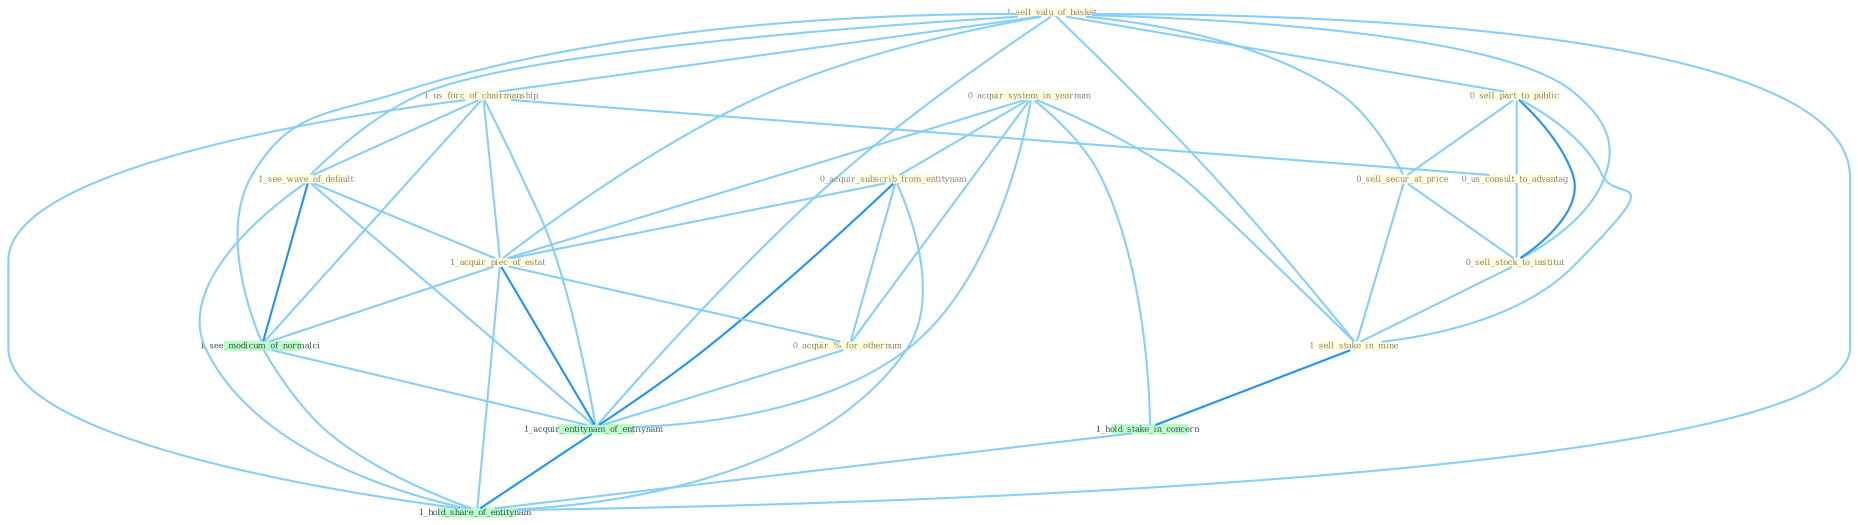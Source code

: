 Graph G{ 
    node
    [shape=polygon,style=filled,width=.5,height=.06,color="#BDFCC9",fixedsize=true,fontsize=4,
    fontcolor="#2f4f4f"];
    {node
    [color="#ffffe0", fontcolor="#8b7d6b"] "1_sell_valu_of_basket " "1_us_forc_of_chairmanship " "0_sell_part_to_public " "0_acquir_system_in_yearnum " "0_us_consult_to_advantag " "0_acquir_subscrib_from_entitynam " "0_sell_secur_at_price " "1_see_wave_of_default " "1_acquir_piec_of_estat " "0_sell_stock_to_institut " "0_acquir_%_for_othernum " "1_sell_stake_in_mine "}
{node [color="#fff0f5", fontcolor="#b22222"]}
edge [color="#B0E2FF"];

	"1_sell_valu_of_basket " -- "1_us_forc_of_chairmanship " [w="1", color="#87cefa" ];
	"1_sell_valu_of_basket " -- "0_sell_part_to_public " [w="1", color="#87cefa" ];
	"1_sell_valu_of_basket " -- "0_sell_secur_at_price " [w="1", color="#87cefa" ];
	"1_sell_valu_of_basket " -- "1_see_wave_of_default " [w="1", color="#87cefa" ];
	"1_sell_valu_of_basket " -- "1_acquir_piec_of_estat " [w="1", color="#87cefa" ];
	"1_sell_valu_of_basket " -- "0_sell_stock_to_institut " [w="1", color="#87cefa" ];
	"1_sell_valu_of_basket " -- "1_sell_stake_in_mine " [w="1", color="#87cefa" ];
	"1_sell_valu_of_basket " -- "1_see_modicum_of_normalci " [w="1", color="#87cefa" ];
	"1_sell_valu_of_basket " -- "1_acquir_entitynam_of_entitynam " [w="1", color="#87cefa" ];
	"1_sell_valu_of_basket " -- "1_hold_share_of_entitynam " [w="1", color="#87cefa" ];
	"1_us_forc_of_chairmanship " -- "0_us_consult_to_advantag " [w="1", color="#87cefa" ];
	"1_us_forc_of_chairmanship " -- "1_see_wave_of_default " [w="1", color="#87cefa" ];
	"1_us_forc_of_chairmanship " -- "1_acquir_piec_of_estat " [w="1", color="#87cefa" ];
	"1_us_forc_of_chairmanship " -- "1_see_modicum_of_normalci " [w="1", color="#87cefa" ];
	"1_us_forc_of_chairmanship " -- "1_acquir_entitynam_of_entitynam " [w="1", color="#87cefa" ];
	"1_us_forc_of_chairmanship " -- "1_hold_share_of_entitynam " [w="1", color="#87cefa" ];
	"0_sell_part_to_public " -- "0_us_consult_to_advantag " [w="1", color="#87cefa" ];
	"0_sell_part_to_public " -- "0_sell_secur_at_price " [w="1", color="#87cefa" ];
	"0_sell_part_to_public " -- "0_sell_stock_to_institut " [w="2", color="#1e90ff" , len=0.8];
	"0_sell_part_to_public " -- "1_sell_stake_in_mine " [w="1", color="#87cefa" ];
	"0_acquir_system_in_yearnum " -- "0_acquir_subscrib_from_entitynam " [w="1", color="#87cefa" ];
	"0_acquir_system_in_yearnum " -- "1_acquir_piec_of_estat " [w="1", color="#87cefa" ];
	"0_acquir_system_in_yearnum " -- "0_acquir_%_for_othernum " [w="1", color="#87cefa" ];
	"0_acquir_system_in_yearnum " -- "1_sell_stake_in_mine " [w="1", color="#87cefa" ];
	"0_acquir_system_in_yearnum " -- "1_hold_stake_in_concern " [w="1", color="#87cefa" ];
	"0_acquir_system_in_yearnum " -- "1_acquir_entitynam_of_entitynam " [w="1", color="#87cefa" ];
	"0_us_consult_to_advantag " -- "0_sell_stock_to_institut " [w="1", color="#87cefa" ];
	"0_acquir_subscrib_from_entitynam " -- "1_acquir_piec_of_estat " [w="1", color="#87cefa" ];
	"0_acquir_subscrib_from_entitynam " -- "0_acquir_%_for_othernum " [w="1", color="#87cefa" ];
	"0_acquir_subscrib_from_entitynam " -- "1_acquir_entitynam_of_entitynam " [w="2", color="#1e90ff" , len=0.8];
	"0_acquir_subscrib_from_entitynam " -- "1_hold_share_of_entitynam " [w="1", color="#87cefa" ];
	"0_sell_secur_at_price " -- "0_sell_stock_to_institut " [w="1", color="#87cefa" ];
	"0_sell_secur_at_price " -- "1_sell_stake_in_mine " [w="1", color="#87cefa" ];
	"1_see_wave_of_default " -- "1_acquir_piec_of_estat " [w="1", color="#87cefa" ];
	"1_see_wave_of_default " -- "1_see_modicum_of_normalci " [w="2", color="#1e90ff" , len=0.8];
	"1_see_wave_of_default " -- "1_acquir_entitynam_of_entitynam " [w="1", color="#87cefa" ];
	"1_see_wave_of_default " -- "1_hold_share_of_entitynam " [w="1", color="#87cefa" ];
	"1_acquir_piec_of_estat " -- "0_acquir_%_for_othernum " [w="1", color="#87cefa" ];
	"1_acquir_piec_of_estat " -- "1_see_modicum_of_normalci " [w="1", color="#87cefa" ];
	"1_acquir_piec_of_estat " -- "1_acquir_entitynam_of_entitynam " [w="2", color="#1e90ff" , len=0.8];
	"1_acquir_piec_of_estat " -- "1_hold_share_of_entitynam " [w="1", color="#87cefa" ];
	"0_sell_stock_to_institut " -- "1_sell_stake_in_mine " [w="1", color="#87cefa" ];
	"0_acquir_%_for_othernum " -- "1_acquir_entitynam_of_entitynam " [w="1", color="#87cefa" ];
	"1_sell_stake_in_mine " -- "1_hold_stake_in_concern " [w="2", color="#1e90ff" , len=0.8];
	"1_hold_stake_in_concern " -- "1_hold_share_of_entitynam " [w="1", color="#87cefa" ];
	"1_see_modicum_of_normalci " -- "1_acquir_entitynam_of_entitynam " [w="1", color="#87cefa" ];
	"1_see_modicum_of_normalci " -- "1_hold_share_of_entitynam " [w="1", color="#87cefa" ];
	"1_acquir_entitynam_of_entitynam " -- "1_hold_share_of_entitynam " [w="2", color="#1e90ff" , len=0.8];
}